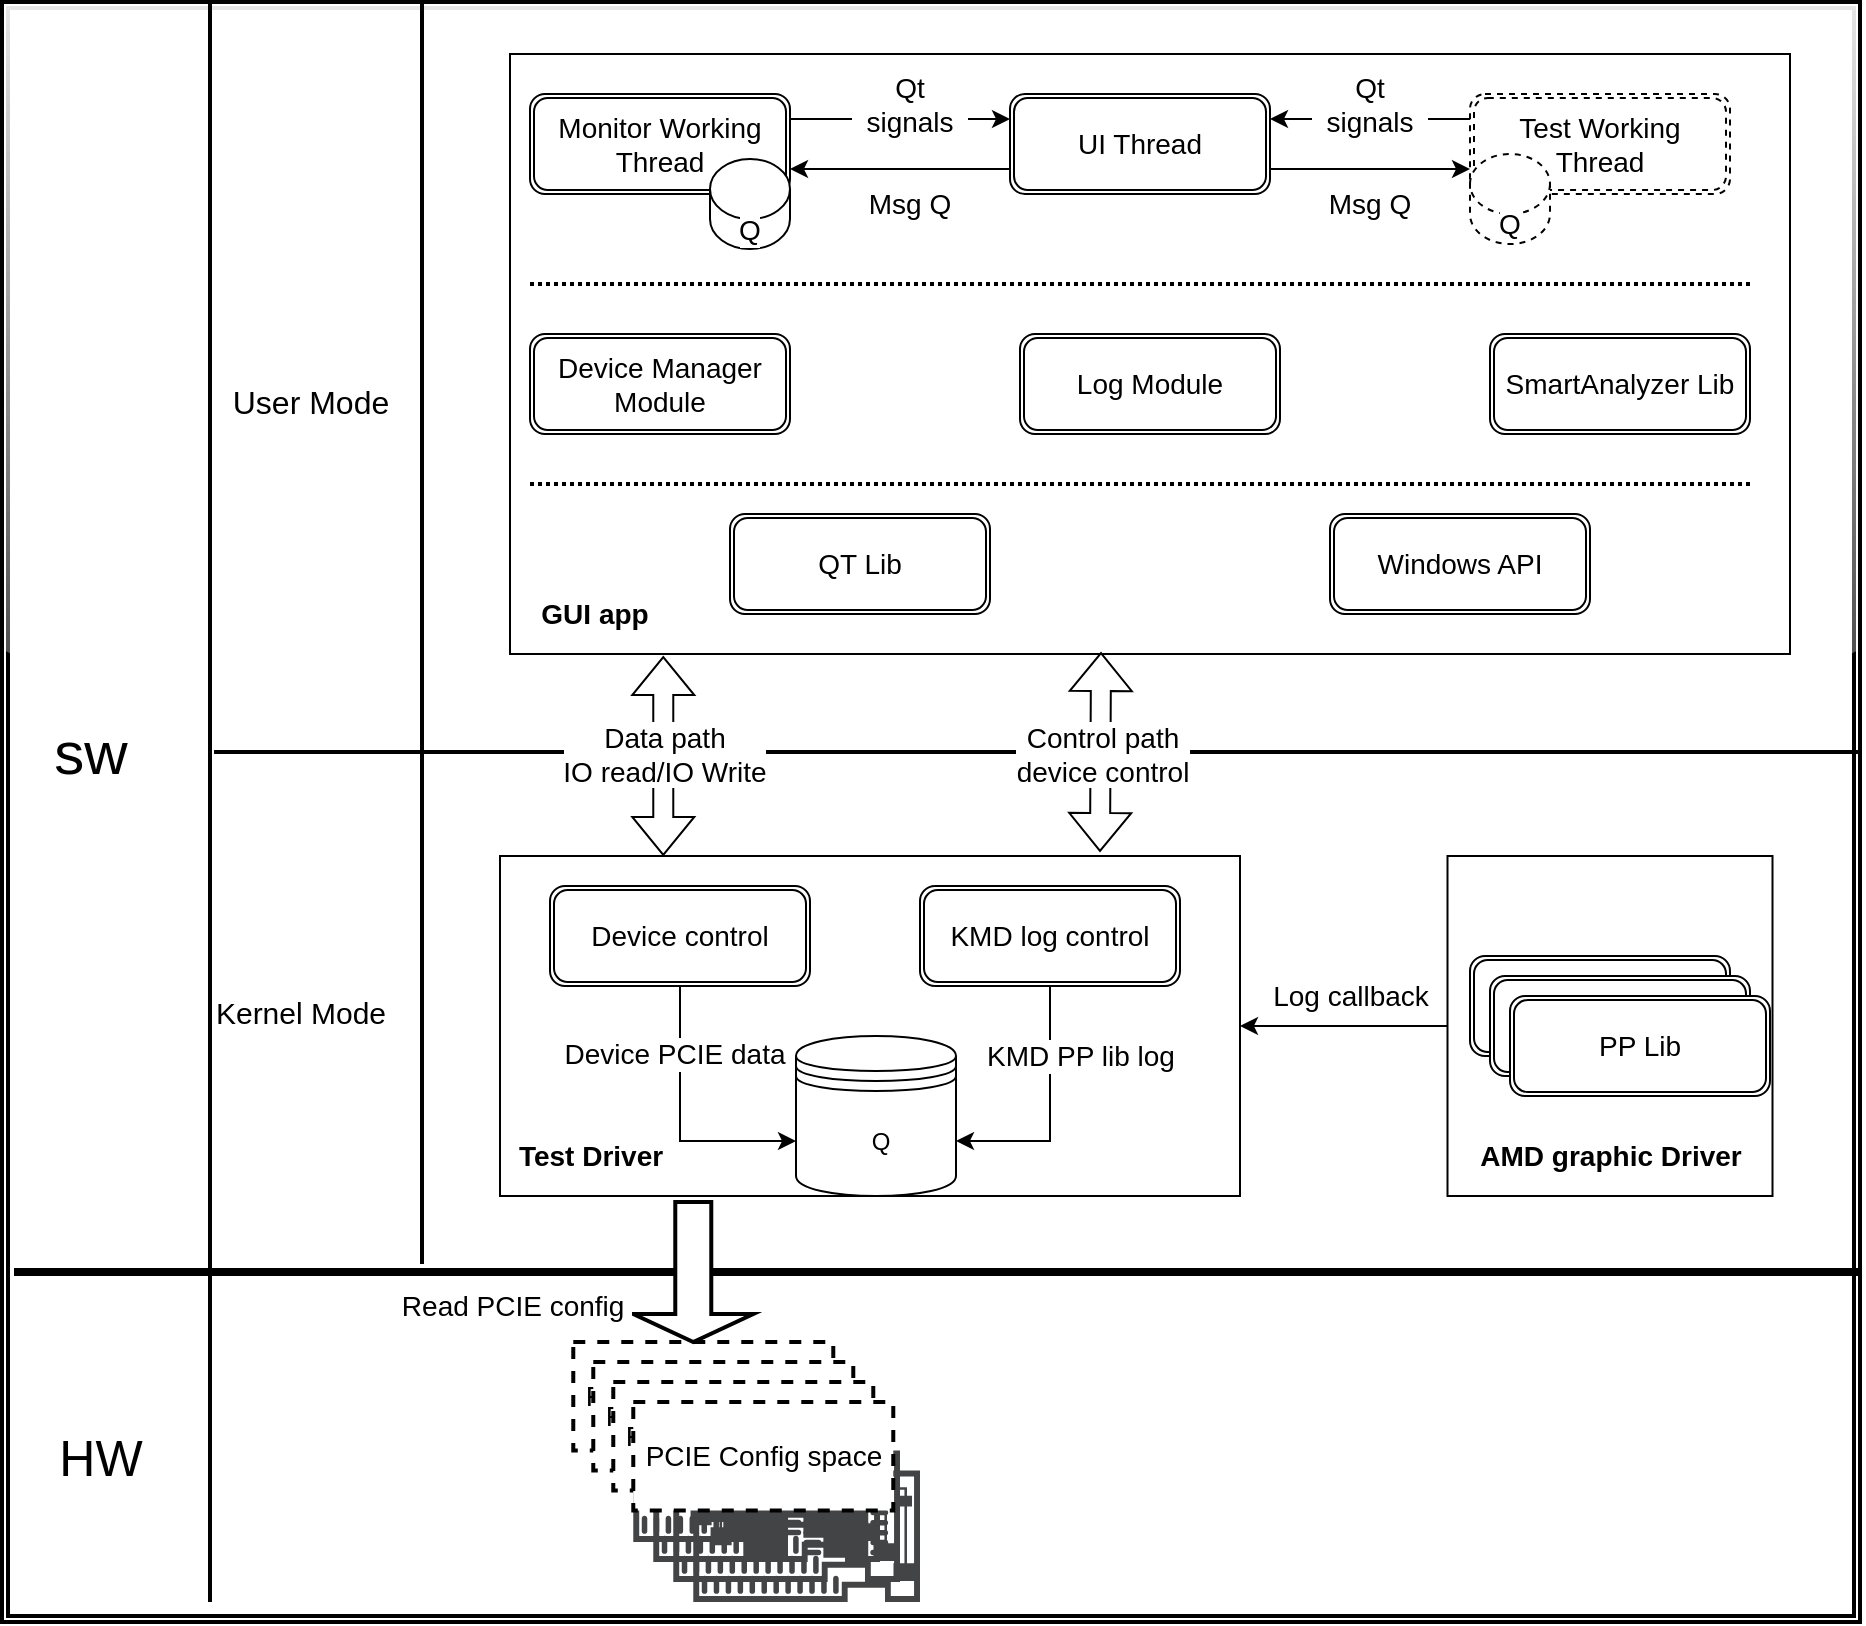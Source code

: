 <mxfile version="16.5.6" type="github">
  <diagram id="kgpKYQtTHZ0yAKxKKP6v" name="Page-1">
    <mxGraphModel dx="2846" dy="1082" grid="1" gridSize="10" guides="1" tooltips="1" connect="1" arrows="1" fold="1" page="1" pageScale="1" pageWidth="850" pageHeight="1100" math="0" shadow="0">
      <root>
        <mxCell id="0" />
        <mxCell id="1" parent="0" />
        <mxCell id="bdpj6q706ZwAjSxWvGq5-77" value="" style="shape=ext;double=1;rounded=0;whiteSpace=wrap;html=1;glass=1;fontSize=25;strokeWidth=2;shadow=0;sketch=0;labelBackgroundColor=default;" parent="1" vertex="1">
          <mxGeometry x="-589" y="180" width="929" height="810" as="geometry" />
        </mxCell>
        <mxCell id="bdpj6q706ZwAjSxWvGq5-51" value="&lt;span style=&quot;font-size: 14px;&quot;&gt;PCIE Config space&lt;/span&gt;" style="rounded=0;whiteSpace=wrap;html=1;dashed=1;strokeWidth=2;glass=0;fontSize=14;fontStyle=0;labelBackgroundColor=default;" parent="1" vertex="1">
          <mxGeometry x="-303.36" y="850" width="130" height="54.25" as="geometry" />
        </mxCell>
        <mxCell id="bdpj6q706ZwAjSxWvGq5-3" value="&lt;font style=&quot;font-size: 16px&quot;&gt;User Mode&lt;/font&gt;" style="text;html=1;align=center;verticalAlign=middle;resizable=0;points=[];autosize=1;strokeColor=none;fillColor=none;fontSize=14;fontStyle=0;labelBackgroundColor=default;rotation=0;" parent="1" vertex="1">
          <mxGeometry x="-480" y="370" width="90" height="20" as="geometry" />
        </mxCell>
        <mxCell id="bdpj6q706ZwAjSxWvGq5-5" value="&lt;font style=&quot;font-size: 15px&quot;&gt;Kernel Mode&lt;/font&gt;" style="text;html=1;align=center;verticalAlign=middle;resizable=0;points=[];autosize=1;strokeColor=none;fillColor=none;fontSize=14;fontStyle=0;labelBackgroundColor=default;" parent="1" vertex="1">
          <mxGeometry x="-490" y="675" width="100" height="20" as="geometry" />
        </mxCell>
        <mxCell id="bdpj6q706ZwAjSxWvGq5-6" value="" style="line;strokeWidth=2;direction=south;html=1;fontSize=14;fontStyle=0;labelBackgroundColor=default;" parent="1" vertex="1">
          <mxGeometry x="-384" y="181" width="10" height="630" as="geometry" />
        </mxCell>
        <mxCell id="bdpj6q706ZwAjSxWvGq5-7" value="" style="line;strokeWidth=4;html=1;perimeter=backbonePerimeter;points=[];outlineConnect=0;fontSize=14;fontStyle=0;labelBackgroundColor=default;" parent="1" vertex="1">
          <mxGeometry x="-583" y="810" width="923" height="10" as="geometry" />
        </mxCell>
        <mxCell id="bdpj6q706ZwAjSxWvGq5-8" value="" style="line;strokeWidth=2;direction=south;html=1;fontSize=14;fontStyle=0;labelBackgroundColor=default;" parent="1" vertex="1">
          <mxGeometry x="-490" y="180" width="10" height="800" as="geometry" />
        </mxCell>
        <mxCell id="bdpj6q706ZwAjSxWvGq5-9" value="&lt;font style=&quot;font-size: 30px&quot;&gt;sw&lt;/font&gt;" style="text;html=1;align=center;verticalAlign=middle;resizable=0;points=[];autosize=1;strokeColor=none;fillColor=none;fontSize=25;fontStyle=0;labelBackgroundColor=default;" parent="1" vertex="1">
          <mxGeometry x="-570" y="535" width="50" height="40" as="geometry" />
        </mxCell>
        <mxCell id="bdpj6q706ZwAjSxWvGq5-10" value="&lt;font style=&quot;font-size: 25px&quot;&gt;HW&lt;/font&gt;" style="text;html=1;align=center;verticalAlign=middle;resizable=0;points=[];autosize=1;strokeColor=none;fillColor=none;fontSize=14;fontStyle=0;labelBackgroundColor=default;" parent="1" vertex="1">
          <mxGeometry x="-570" y="892.13" width="60" height="30" as="geometry" />
        </mxCell>
        <mxCell id="bdpj6q706ZwAjSxWvGq5-11" value="" style="whiteSpace=wrap;html=1;fontSize=14;fontStyle=0;labelBackgroundColor=default;" parent="1" vertex="1">
          <mxGeometry x="-340" y="607" width="370" height="170" as="geometry" />
        </mxCell>
        <mxCell id="bdpj6q706ZwAjSxWvGq5-73" style="edgeStyle=orthogonalEdgeStyle;rounded=0;orthogonalLoop=1;jettySize=auto;html=1;fontSize=14;fontStyle=0;labelBackgroundColor=default;" parent="1" source="bdpj6q706ZwAjSxWvGq5-12" target="bdpj6q706ZwAjSxWvGq5-11" edge="1">
          <mxGeometry relative="1" as="geometry" />
        </mxCell>
        <mxCell id="bdpj6q706ZwAjSxWvGq5-12" value="" style="whiteSpace=wrap;html=1;fontSize=14;fontStyle=0;labelBackgroundColor=default;" parent="1" vertex="1">
          <mxGeometry x="133.75" y="607" width="162.5" height="170" as="geometry" />
        </mxCell>
        <mxCell id="bdpj6q706ZwAjSxWvGq5-13" value="" style="whiteSpace=wrap;html=1;fontSize=14;fontStyle=0;labelBackgroundColor=default;" parent="1" vertex="1">
          <mxGeometry x="-335" y="206" width="640" height="300" as="geometry" />
        </mxCell>
        <mxCell id="bdpj6q706ZwAjSxWvGq5-14" value="&lt;b&gt;Test Driver&lt;/b&gt;" style="text;html=1;align=center;verticalAlign=middle;resizable=0;points=[];autosize=1;strokeColor=none;fillColor=none;fontSize=14;fontStyle=0;labelBackgroundColor=default;" parent="1" vertex="1">
          <mxGeometry x="-340" y="747" width="90" height="20" as="geometry" />
        </mxCell>
        <mxCell id="bdpj6q706ZwAjSxWvGq5-16" value="&lt;b&gt;AMD graphic Driver&lt;/b&gt;" style="text;html=1;align=center;verticalAlign=middle;resizable=0;points=[];autosize=1;strokeColor=none;fillColor=none;fontSize=14;fontStyle=0;labelBackgroundColor=default;" parent="1" vertex="1">
          <mxGeometry x="140" y="747" width="150" height="20" as="geometry" />
        </mxCell>
        <mxCell id="bdpj6q706ZwAjSxWvGq5-32" style="edgeStyle=orthogonalEdgeStyle;rounded=0;orthogonalLoop=1;jettySize=auto;html=1;entryX=1;entryY=0.75;entryDx=0;entryDy=0;fontSize=14;fontStyle=0;labelBackgroundColor=default;" parent="1" source="bdpj6q706ZwAjSxWvGq5-17" target="bdpj6q706ZwAjSxWvGq5-18" edge="1">
          <mxGeometry relative="1" as="geometry">
            <Array as="points">
              <mxPoint x="-140" y="264" />
            </Array>
          </mxGeometry>
        </mxCell>
        <mxCell id="bdpj6q706ZwAjSxWvGq5-34" style="edgeStyle=orthogonalEdgeStyle;rounded=0;orthogonalLoop=1;jettySize=auto;html=1;entryX=0;entryY=0.75;entryDx=0;entryDy=0;exitX=1;exitY=0.75;exitDx=0;exitDy=0;fontSize=14;fontStyle=0;labelBackgroundColor=default;" parent="1" source="bdpj6q706ZwAjSxWvGq5-17" target="bdpj6q706ZwAjSxWvGq5-19" edge="1">
          <mxGeometry relative="1" as="geometry" />
        </mxCell>
        <mxCell id="bdpj6q706ZwAjSxWvGq5-17" value="UI Thread" style="shape=ext;double=1;rounded=1;whiteSpace=wrap;html=1;fontSize=14;fontStyle=0;labelBackgroundColor=default;" parent="1" vertex="1">
          <mxGeometry x="-85" y="226" width="130" height="50" as="geometry" />
        </mxCell>
        <mxCell id="bdpj6q706ZwAjSxWvGq5-26" style="edgeStyle=orthogonalEdgeStyle;rounded=0;orthogonalLoop=1;jettySize=auto;html=1;exitX=1;exitY=0.25;exitDx=0;exitDy=0;entryX=0;entryY=0.25;entryDx=0;entryDy=0;fontSize=14;fontStyle=0;labelBackgroundColor=default;" parent="1" source="bdpj6q706ZwAjSxWvGq5-18" target="bdpj6q706ZwAjSxWvGq5-17" edge="1">
          <mxGeometry relative="1" as="geometry" />
        </mxCell>
        <mxCell id="bdpj6q706ZwAjSxWvGq5-18" value="Monitor Working Thread" style="shape=ext;double=1;rounded=1;whiteSpace=wrap;html=1;fontSize=14;fontStyle=0;labelBackgroundColor=default;" parent="1" vertex="1">
          <mxGeometry x="-325" y="226" width="130" height="50" as="geometry" />
        </mxCell>
        <mxCell id="bdpj6q706ZwAjSxWvGq5-28" style="edgeStyle=orthogonalEdgeStyle;rounded=0;orthogonalLoop=1;jettySize=auto;html=1;entryX=1;entryY=0.25;entryDx=0;entryDy=0;exitX=0;exitY=0.25;exitDx=0;exitDy=0;fontSize=14;fontStyle=0;labelBackgroundColor=default;" parent="1" source="bdpj6q706ZwAjSxWvGq5-19" target="bdpj6q706ZwAjSxWvGq5-17" edge="1">
          <mxGeometry relative="1" as="geometry" />
        </mxCell>
        <mxCell id="bdpj6q706ZwAjSxWvGq5-19" value="Test Working Thread" style="shape=ext;double=1;rounded=1;whiteSpace=wrap;html=1;dashed=1;fontSize=14;fontStyle=0;labelBackgroundColor=default;" parent="1" vertex="1">
          <mxGeometry x="145" y="226" width="130" height="50" as="geometry" />
        </mxCell>
        <mxCell id="bdpj6q706ZwAjSxWvGq5-20" value="Device Manager Module" style="shape=ext;double=1;rounded=1;whiteSpace=wrap;html=1;fontSize=14;fontStyle=0;labelBackgroundColor=default;" parent="1" vertex="1">
          <mxGeometry x="-325" y="346" width="130" height="50" as="geometry" />
        </mxCell>
        <mxCell id="bdpj6q706ZwAjSxWvGq5-21" value="Log Module" style="shape=ext;double=1;rounded=1;whiteSpace=wrap;html=1;fontSize=14;fontStyle=0;labelBackgroundColor=default;" parent="1" vertex="1">
          <mxGeometry x="-80" y="346" width="130" height="50" as="geometry" />
        </mxCell>
        <mxCell id="bdpj6q706ZwAjSxWvGq5-22" value="QT Lib" style="shape=ext;double=1;rounded=1;whiteSpace=wrap;html=1;fontSize=14;fontStyle=0;labelBackgroundColor=default;" parent="1" vertex="1">
          <mxGeometry x="-225" y="436" width="130" height="50" as="geometry" />
        </mxCell>
        <mxCell id="bdpj6q706ZwAjSxWvGq5-23" value="Windows API" style="shape=ext;double=1;rounded=1;whiteSpace=wrap;html=1;fontSize=14;fontStyle=0;labelBackgroundColor=default;" parent="1" vertex="1">
          <mxGeometry x="75" y="436" width="130" height="50" as="geometry" />
        </mxCell>
        <mxCell id="bdpj6q706ZwAjSxWvGq5-24" value="SmartAnalyzer Lib" style="shape=ext;double=1;rounded=1;whiteSpace=wrap;html=1;fontSize=14;fontStyle=0;labelBackgroundColor=default;" parent="1" vertex="1">
          <mxGeometry x="155" y="346" width="130" height="50" as="geometry" />
        </mxCell>
        <mxCell id="bdpj6q706ZwAjSxWvGq5-27" value="Qt signals" style="text;html=1;strokeColor=none;fillColor=none;align=center;verticalAlign=middle;whiteSpace=wrap;rounded=0;fontSize=14;fontStyle=0;labelBackgroundColor=default;" parent="1" vertex="1">
          <mxGeometry x="-165" y="216" width="60" height="30" as="geometry" />
        </mxCell>
        <mxCell id="bdpj6q706ZwAjSxWvGq5-29" value="Qt signals" style="text;html=1;strokeColor=none;fillColor=none;align=center;verticalAlign=middle;whiteSpace=wrap;rounded=0;fontSize=14;fontStyle=0;labelBackgroundColor=default;" parent="1" vertex="1">
          <mxGeometry x="65" y="216" width="60" height="30" as="geometry" />
        </mxCell>
        <mxCell id="bdpj6q706ZwAjSxWvGq5-33" value="Msg Q" style="text;html=1;strokeColor=none;fillColor=none;align=center;verticalAlign=middle;whiteSpace=wrap;rounded=0;fontSize=14;fontStyle=0;labelBackgroundColor=default;" parent="1" vertex="1">
          <mxGeometry x="-165" y="266" width="60" height="30" as="geometry" />
        </mxCell>
        <mxCell id="bdpj6q706ZwAjSxWvGq5-35" value="Msg Q" style="text;html=1;strokeColor=none;fillColor=none;align=center;verticalAlign=middle;whiteSpace=wrap;rounded=0;fontSize=14;fontStyle=0;labelBackgroundColor=default;" parent="1" vertex="1">
          <mxGeometry x="65" y="266" width="60" height="30" as="geometry" />
        </mxCell>
        <mxCell id="bdpj6q706ZwAjSxWvGq5-36" value="Q" style="shape=cylinder3;whiteSpace=wrap;html=1;boundedLbl=1;backgroundOutline=1;size=15;fontSize=14;fontStyle=0;labelBackgroundColor=default;" parent="1" vertex="1">
          <mxGeometry x="-235" y="258.5" width="40" height="45" as="geometry" />
        </mxCell>
        <mxCell id="bdpj6q706ZwAjSxWvGq5-37" value="Q" style="shape=cylinder3;whiteSpace=wrap;html=1;boundedLbl=1;backgroundOutline=1;size=15;dashed=1;fontSize=14;fontStyle=0;labelBackgroundColor=default;" parent="1" vertex="1">
          <mxGeometry x="145" y="256" width="40" height="45" as="geometry" />
        </mxCell>
        <mxCell id="bdpj6q706ZwAjSxWvGq5-39" value="" style="line;strokeWidth=2;html=1;dashed=1;dashPattern=1 1;fontSize=14;fontStyle=0;labelBackgroundColor=default;" parent="1" vertex="1">
          <mxGeometry x="-325" y="316" width="610" height="10" as="geometry" />
        </mxCell>
        <mxCell id="bdpj6q706ZwAjSxWvGq5-40" value="" style="line;strokeWidth=2;html=1;dashed=1;dashPattern=1 1;fontSize=14;fontStyle=0;labelBackgroundColor=default;" parent="1" vertex="1">
          <mxGeometry x="-325" y="416" width="610" height="10" as="geometry" />
        </mxCell>
        <mxCell id="bdpj6q706ZwAjSxWvGq5-43" value="" style="shape=datastore;whiteSpace=wrap;html=1;labelPosition=center;verticalLabelPosition=bottom;align=center;verticalAlign=top;fontFamily=Helvetica;fontSize=14;fontColor=rgb(0, 0, 0);strokeColor=rgb(0, 0, 0);fillColor=rgb(255, 255, 255);" parent="1" vertex="1">
          <mxGeometry x="-192" y="697" width="80" height="80" as="geometry" />
        </mxCell>
        <mxCell id="bdpj6q706ZwAjSxWvGq5-67" style="edgeStyle=orthogonalEdgeStyle;rounded=0;orthogonalLoop=1;jettySize=auto;html=1;entryX=0;entryY=0;entryDx=0;entryDy=52.5;entryPerimeter=0;exitX=0.5;exitY=1;exitDx=0;exitDy=0;fontSize=14;fontStyle=0;labelBackgroundColor=default;" parent="1" source="bdpj6q706ZwAjSxWvGq5-47" target="bdpj6q706ZwAjSxWvGq5-43" edge="1">
          <mxGeometry relative="1" as="geometry" />
        </mxCell>
        <mxCell id="bdpj6q706ZwAjSxWvGq5-68" value="Device PCIE data" style="edgeLabel;html=1;align=center;verticalAlign=middle;resizable=0;points=[];fontSize=14;fontStyle=0;labelBackgroundColor=default;" parent="bdpj6q706ZwAjSxWvGq5-67" vertex="1" connectable="0">
          <mxGeometry x="-0.783" y="-2" relative="1" as="geometry">
            <mxPoint x="-1" y="19" as="offset" />
          </mxGeometry>
        </mxCell>
        <mxCell id="bdpj6q706ZwAjSxWvGq5-47" value="Device control" style="shape=ext;double=1;rounded=1;whiteSpace=wrap;html=1;fontSize=14;fontStyle=0;labelBackgroundColor=default;" parent="1" vertex="1">
          <mxGeometry x="-315" y="622" width="130" height="50" as="geometry" />
        </mxCell>
        <mxCell id="bdpj6q706ZwAjSxWvGq5-69" style="edgeStyle=orthogonalEdgeStyle;rounded=0;orthogonalLoop=1;jettySize=auto;html=1;entryX=1;entryY=0;entryDx=0;entryDy=52.5;entryPerimeter=0;fontSize=14;fontStyle=0;labelBackgroundColor=default;" parent="1" source="bdpj6q706ZwAjSxWvGq5-48" target="bdpj6q706ZwAjSxWvGq5-43" edge="1">
          <mxGeometry relative="1" as="geometry">
            <Array as="points">
              <mxPoint x="-65" y="750" />
            </Array>
          </mxGeometry>
        </mxCell>
        <mxCell id="bdpj6q706ZwAjSxWvGq5-48" value="KMD log control" style="shape=ext;double=1;rounded=1;whiteSpace=wrap;html=1;fontSize=14;fontStyle=0;labelBackgroundColor=default;" parent="1" vertex="1">
          <mxGeometry x="-130" y="622" width="130" height="50" as="geometry" />
        </mxCell>
        <mxCell id="bdpj6q706ZwAjSxWvGq5-49" value="" style="sketch=0;pointerEvents=1;shadow=0;dashed=0;html=1;strokeColor=none;fillColor=#434445;aspect=fixed;labelPosition=center;verticalLabelPosition=bottom;verticalAlign=top;align=center;outlineConnect=0;shape=mxgraph.vvd.physical_network_adapter;fontSize=14;fontStyle=0;labelBackgroundColor=default;" parent="1" vertex="1">
          <mxGeometry x="-273.36" y="884.25" width="113.36" height="65.75" as="geometry" />
        </mxCell>
        <mxCell id="bdpj6q706ZwAjSxWvGq5-52" value="&lt;span style=&quot;font-size: 14px;&quot;&gt;PCIE Config space&lt;/span&gt;" style="rounded=0;whiteSpace=wrap;html=1;dashed=1;strokeWidth=2;glass=0;fontSize=14;fontStyle=0;labelBackgroundColor=default;" parent="1" vertex="1">
          <mxGeometry x="-293.36" y="860" width="130" height="54.25" as="geometry" />
        </mxCell>
        <mxCell id="bdpj6q706ZwAjSxWvGq5-53" value="" style="sketch=0;pointerEvents=1;shadow=0;dashed=0;html=1;strokeColor=none;fillColor=#434445;aspect=fixed;labelPosition=center;verticalLabelPosition=bottom;verticalAlign=top;align=center;outlineConnect=0;shape=mxgraph.vvd.physical_network_adapter;fontSize=14;fontStyle=0;labelBackgroundColor=default;" parent="1" vertex="1">
          <mxGeometry x="-263.36" y="894.25" width="113.36" height="65.75" as="geometry" />
        </mxCell>
        <mxCell id="bdpj6q706ZwAjSxWvGq5-54" value="&lt;span style=&quot;font-size: 14px;&quot;&gt;PCIE Config space&lt;/span&gt;" style="rounded=0;whiteSpace=wrap;html=1;dashed=1;strokeWidth=2;glass=0;fontSize=14;fontStyle=0;labelBackgroundColor=default;" parent="1" vertex="1">
          <mxGeometry x="-283.36" y="870" width="130" height="54.25" as="geometry" />
        </mxCell>
        <mxCell id="bdpj6q706ZwAjSxWvGq5-55" value="" style="sketch=0;pointerEvents=1;shadow=0;dashed=0;html=1;strokeColor=none;fillColor=#434445;aspect=fixed;labelPosition=center;verticalLabelPosition=bottom;verticalAlign=top;align=center;outlineConnect=0;shape=mxgraph.vvd.physical_network_adapter;fontSize=14;fontStyle=0;labelBackgroundColor=default;" parent="1" vertex="1">
          <mxGeometry x="-253.36" y="904.25" width="113.36" height="65.75" as="geometry" />
        </mxCell>
        <mxCell id="bdpj6q706ZwAjSxWvGq5-57" value="" style="sketch=0;pointerEvents=1;shadow=0;dashed=0;html=1;strokeColor=none;fillColor=#434445;aspect=fixed;labelPosition=center;verticalLabelPosition=bottom;verticalAlign=top;align=center;outlineConnect=0;shape=mxgraph.vvd.physical_network_adapter;fontSize=14;fontStyle=0;labelBackgroundColor=default;" parent="1" vertex="1">
          <mxGeometry x="-243.36" y="914.25" width="113.36" height="65.75" as="geometry" />
        </mxCell>
        <mxCell id="bdpj6q706ZwAjSxWvGq5-65" value="" style="shape=singleArrow;direction=south;whiteSpace=wrap;html=1;glass=0;strokeWidth=2;fontSize=14;fontStyle=0;labelBackgroundColor=default;" parent="1" vertex="1">
          <mxGeometry x="-273.36" y="780" width="60" height="70" as="geometry" />
        </mxCell>
        <mxCell id="bdpj6q706ZwAjSxWvGq5-66" value="Read PCIE config&amp;nbsp;" style="edgeLabel;html=1;align=center;verticalAlign=middle;resizable=0;points=[];fontSize=14;fontStyle=0;labelBackgroundColor=default;" parent="1" vertex="1" connectable="0">
          <mxGeometry x="-360" y="830" as="geometry">
            <mxPoint x="28" y="2" as="offset" />
          </mxGeometry>
        </mxCell>
        <mxCell id="bdpj6q706ZwAjSxWvGq5-70" value="KMD PP lib log" style="edgeLabel;html=1;align=center;verticalAlign=middle;resizable=0;points=[];fontSize=14;fontStyle=0;labelBackgroundColor=default;" parent="1" vertex="1" connectable="0">
          <mxGeometry x="-50" y="707" as="geometry" />
        </mxCell>
        <mxCell id="bdpj6q706ZwAjSxWvGq5-71" value="PP Lib" style="shape=ext;double=1;rounded=1;whiteSpace=wrap;html=1;fontSize=14;fontStyle=0;labelBackgroundColor=default;" parent="1" vertex="1">
          <mxGeometry x="145" y="657" width="130" height="50" as="geometry" />
        </mxCell>
        <mxCell id="bdpj6q706ZwAjSxWvGq5-74" value="Log callback" style="text;html=1;align=center;verticalAlign=middle;resizable=0;points=[];autosize=1;strokeColor=none;fillColor=none;fontSize=14;fontStyle=0;labelBackgroundColor=default;" parent="1" vertex="1">
          <mxGeometry x="40" y="667" width="90" height="20" as="geometry" />
        </mxCell>
        <mxCell id="bdpj6q706ZwAjSxWvGq5-56" value="&lt;span style=&quot;font-size: 14px;&quot;&gt;PCIE Config space&lt;/span&gt;" style="rounded=0;whiteSpace=wrap;html=1;dashed=1;strokeWidth=2;glass=0;fontSize=14;fontStyle=0;labelBackgroundColor=default;" parent="1" vertex="1">
          <mxGeometry x="-273.36" y="880" width="130" height="54.25" as="geometry" />
        </mxCell>
        <mxCell id="bdpj6q706ZwAjSxWvGq5-41" value="" style="line;strokeWidth=2;html=1;fontSize=14;fontStyle=0;labelBackgroundColor=default;" parent="1" vertex="1">
          <mxGeometry x="-483" y="550" width="823" height="10" as="geometry" />
        </mxCell>
        <mxCell id="bdpj6q706ZwAjSxWvGq5-42" value="" style="shape=flexArrow;endArrow=classic;startArrow=classic;html=1;rounded=0;fontSize=14;fontStyle=0;labelBackgroundColor=default;" parent="1" edge="1">
          <mxGeometry width="100" height="100" relative="1" as="geometry">
            <mxPoint x="-258.36" y="607" as="sourcePoint" />
            <mxPoint x="-258.36" y="507" as="targetPoint" />
          </mxGeometry>
        </mxCell>
        <mxCell id="bdpj6q706ZwAjSxWvGq5-44" value="Data path&lt;br style=&quot;font-size: 14px;&quot;&gt;IO read/IO Write" style="edgeLabel;html=1;align=center;verticalAlign=middle;resizable=0;points=[];fontSize=14;fontStyle=0;labelBackgroundColor=default;" parent="bdpj6q706ZwAjSxWvGq5-42" vertex="1" connectable="0">
          <mxGeometry x="0.3" y="-9" relative="1" as="geometry">
            <mxPoint x="-9" y="14" as="offset" />
          </mxGeometry>
        </mxCell>
        <mxCell id="bdpj6q706ZwAjSxWvGq5-45" value="" style="shape=flexArrow;endArrow=classic;startArrow=classic;html=1;rounded=0;fontSize=14;fontStyle=0;labelBackgroundColor=default;" parent="1" edge="1">
          <mxGeometry width="100" height="100" relative="1" as="geometry">
            <mxPoint x="-40" y="605" as="sourcePoint" />
            <mxPoint x="-39.5" y="505" as="targetPoint" />
          </mxGeometry>
        </mxCell>
        <mxCell id="bdpj6q706ZwAjSxWvGq5-46" value="Control path&lt;br style=&quot;font-size: 14px;&quot;&gt;device control" style="edgeLabel;html=1;align=center;verticalAlign=middle;resizable=0;points=[];fontSize=14;fontStyle=0;labelBackgroundColor=default;" parent="bdpj6q706ZwAjSxWvGq5-45" vertex="1" connectable="0">
          <mxGeometry x="0.3" y="-9" relative="1" as="geometry">
            <mxPoint x="-9" y="16" as="offset" />
          </mxGeometry>
        </mxCell>
        <mxCell id="q-SClIQzLM6msH93vD2z-1" value="PP Lib" style="shape=ext;double=1;rounded=1;whiteSpace=wrap;html=1;fontSize=14;fontStyle=0;labelBackgroundColor=default;" vertex="1" parent="1">
          <mxGeometry x="155" y="667" width="130" height="50" as="geometry" />
        </mxCell>
        <mxCell id="q-SClIQzLM6msH93vD2z-2" value="PP Lib" style="shape=ext;double=1;rounded=1;whiteSpace=wrap;html=1;fontSize=14;fontStyle=0;labelBackgroundColor=default;" vertex="1" parent="1">
          <mxGeometry x="165" y="677" width="130" height="50" as="geometry" />
        </mxCell>
        <mxCell id="bdpj6q706ZwAjSxWvGq5-4" value="&lt;b&gt;GUI app&lt;/b&gt;" style="text;html=1;align=center;verticalAlign=middle;resizable=0;points=[];autosize=1;strokeColor=none;fillColor=none;fontSize=14;fontStyle=0;labelBackgroundColor=default;" parent="1" vertex="1">
          <mxGeometry x="-328.36" y="476" width="70" height="20" as="geometry" />
        </mxCell>
        <mxCell id="q-SClIQzLM6msH93vD2z-6" value="&lt;br&gt;Q" style="text;html=1;align=center;verticalAlign=middle;resizable=0;points=[];autosize=1;strokeColor=none;fillColor=none;" vertex="1" parent="1">
          <mxGeometry x="-160" y="727" width="20" height="30" as="geometry" />
        </mxCell>
      </root>
    </mxGraphModel>
  </diagram>
</mxfile>
